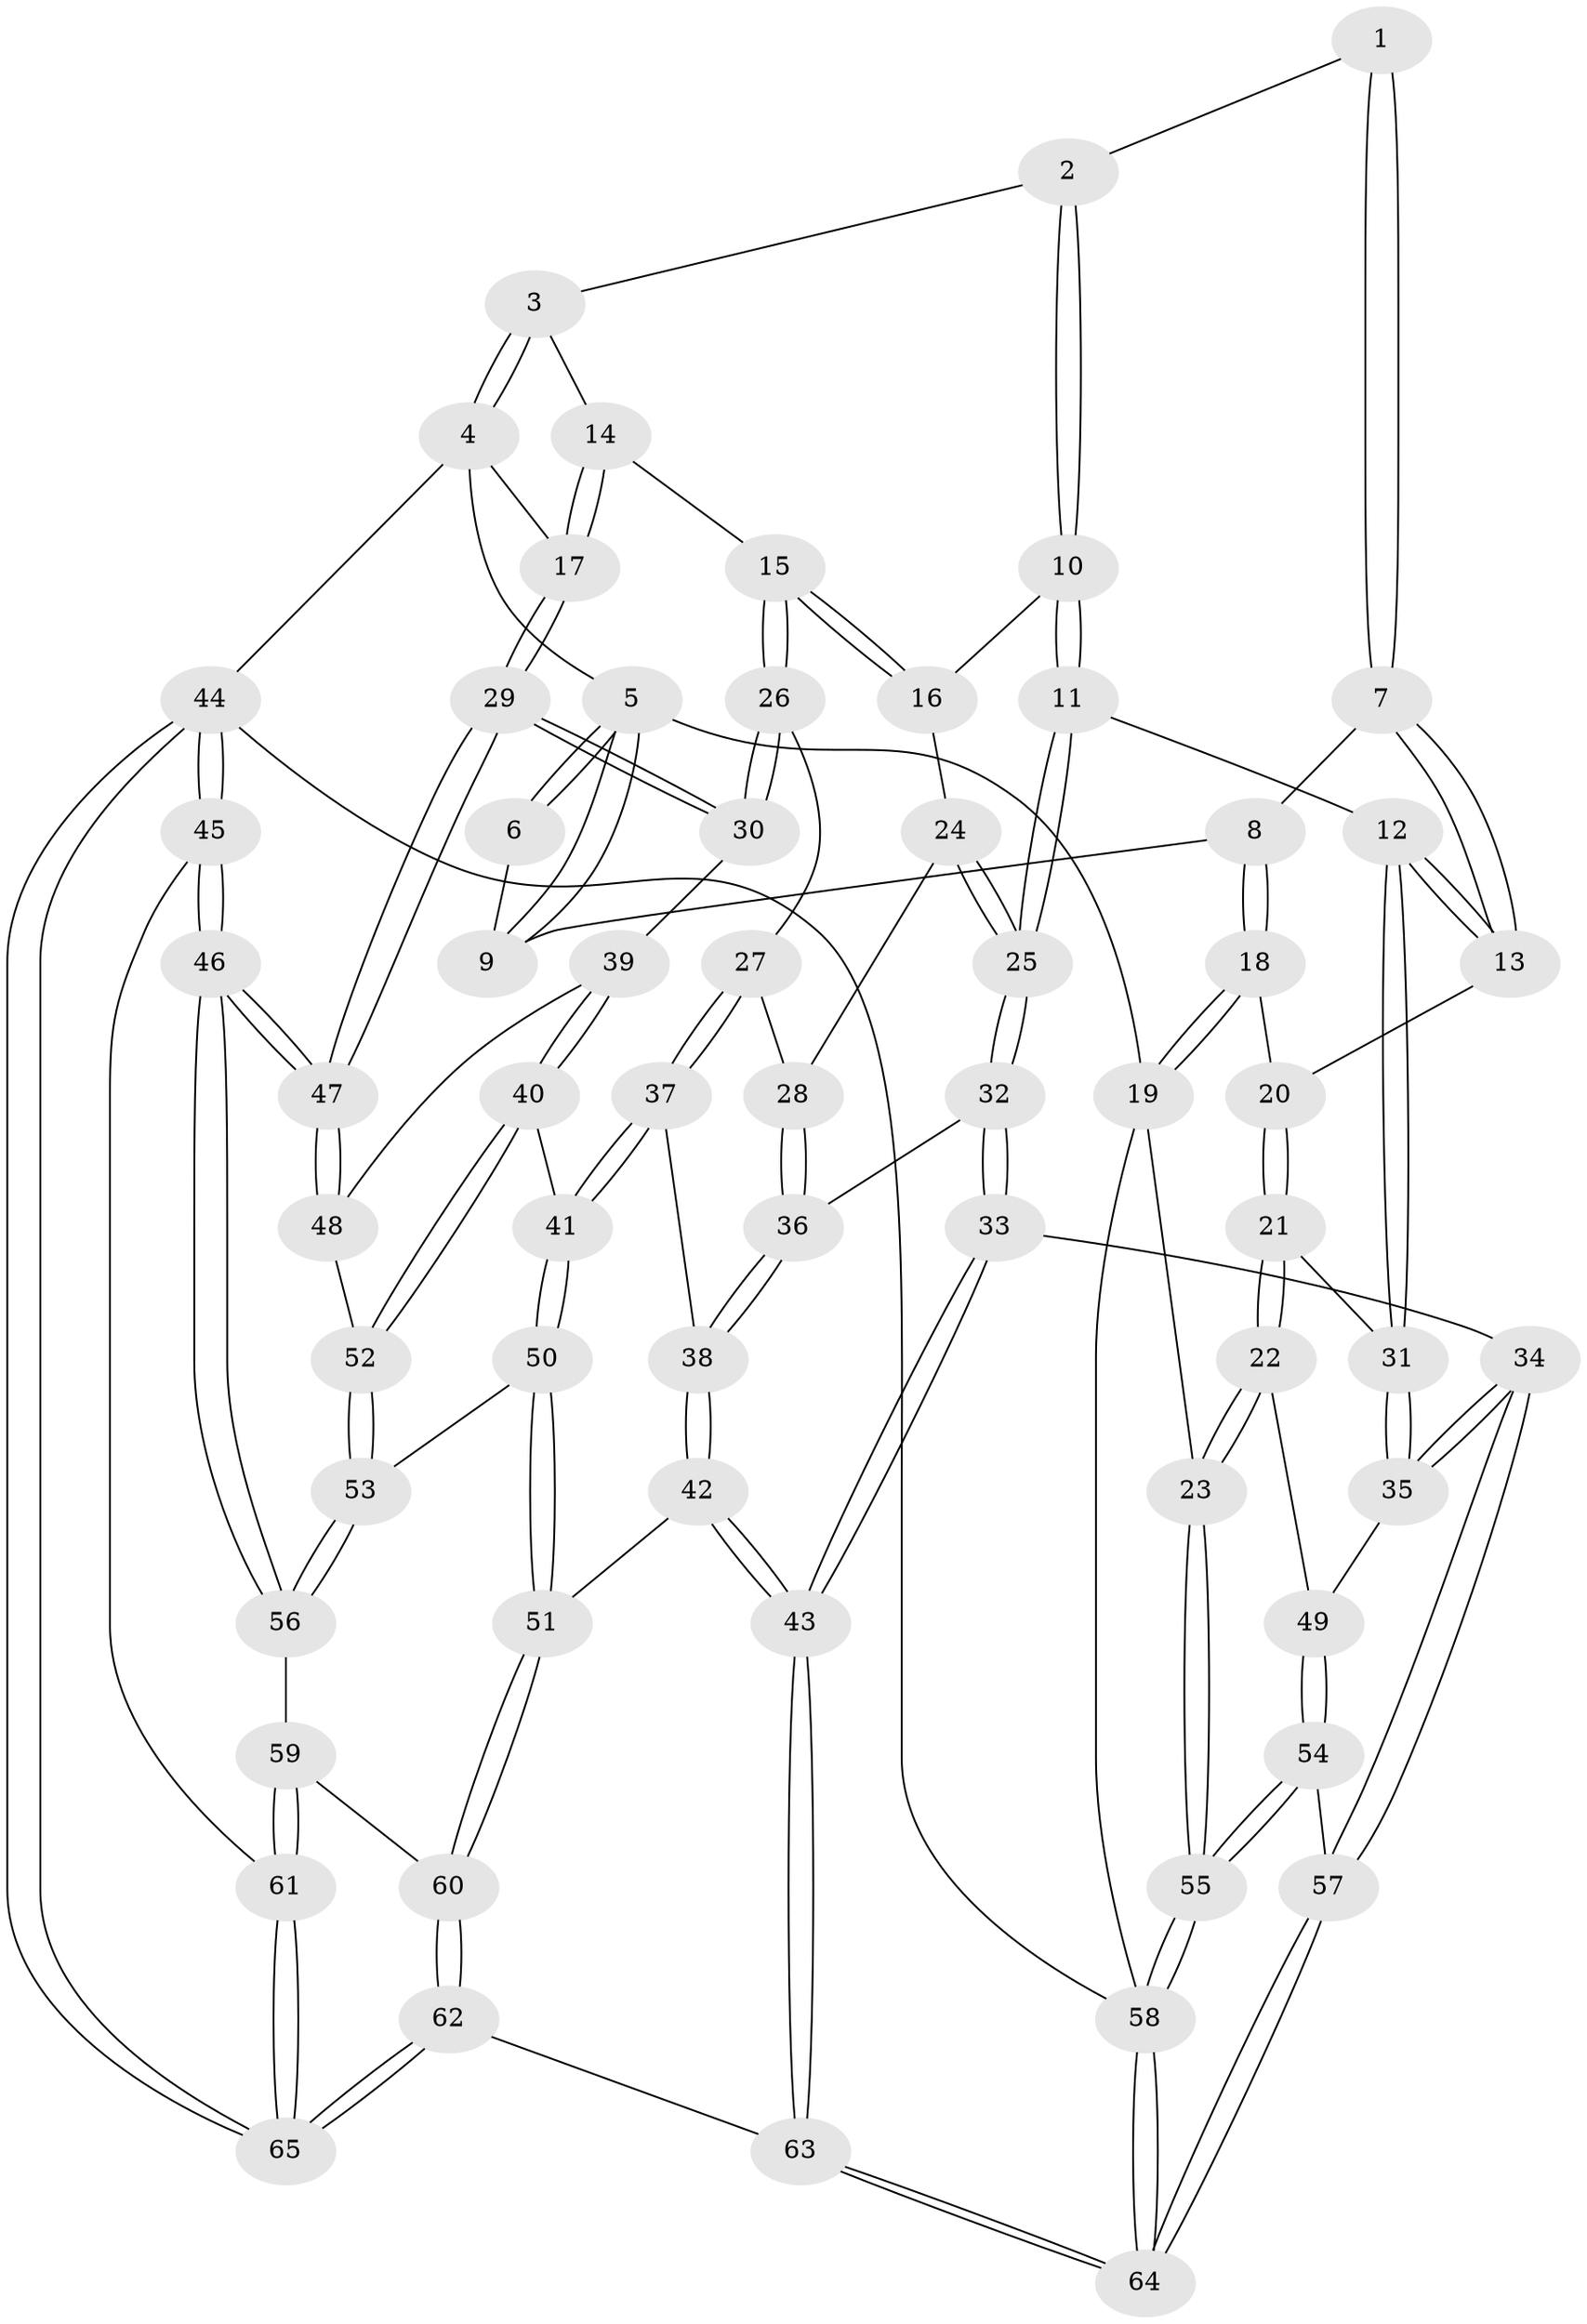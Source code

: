 // coarse degree distribution, {4: 0.46153846153846156, 7: 0.02564102564102564, 2: 0.02564102564102564, 5: 0.38461538461538464, 6: 0.05128205128205128, 3: 0.05128205128205128}
// Generated by graph-tools (version 1.1) at 2025/52/02/27/25 19:52:40]
// undirected, 65 vertices, 159 edges
graph export_dot {
graph [start="1"]
  node [color=gray90,style=filled];
  1 [pos="+0.31765026415584297+0"];
  2 [pos="+0.5615102921657754+0"];
  3 [pos="+0.6160169923501214+0"];
  4 [pos="+1+0"];
  5 [pos="+0+0"];
  6 [pos="+0.23684838302391872+0"];
  7 [pos="+0.21987430748662465+0.22729705285016896"];
  8 [pos="+0.0754020777684061+0.26555311252398056"];
  9 [pos="+0.05771574429190468+0.17358393514483295"];
  10 [pos="+0.5305349817597428+0.1735292351854988"];
  11 [pos="+0.37361015503031314+0.392201177218676"];
  12 [pos="+0.3422363741271201+0.39005364517270463"];
  13 [pos="+0.3259895592918666+0.37986881292384744"];
  14 [pos="+0.744089748554174+0.2353291446881683"];
  15 [pos="+0.7374060412084592+0.39882064864457706"];
  16 [pos="+0.6500424580159225+0.4030046708864494"];
  17 [pos="+1+0.26545699791491084"];
  18 [pos="+0+0.3318275770098171"];
  19 [pos="+0+0.39525241599060973"];
  20 [pos="+0.16298167039906636+0.4301076938151103"];
  21 [pos="+0.1495920651606512+0.4977361927159843"];
  22 [pos="+0+0.5620257350062071"];
  23 [pos="+0+0.5492992239940392"];
  24 [pos="+0.6357964208073694+0.4142186366922103"];
  25 [pos="+0.4593767571201827+0.46961114805009924"];
  26 [pos="+0.8558461475871983+0.46522940065555823"];
  27 [pos="+0.693768158691618+0.5623258525741737"];
  28 [pos="+0.6369004439986738+0.5491266320015129"];
  29 [pos="+1+0.35436325972286403"];
  30 [pos="+0.8684290404984512+0.4692543450544982"];
  31 [pos="+0.2370626260898562+0.5893787187717161"];
  32 [pos="+0.4659610852625068+0.5228808207399057"];
  33 [pos="+0.3851456008533536+0.7762096642205918"];
  34 [pos="+0.3700713167550118+0.7743288770429549"];
  35 [pos="+0.23447061043543788+0.649176892424207"];
  36 [pos="+0.601401687115261+0.5918592934949114"];
  37 [pos="+0.6880497627010548+0.6454417100807872"];
  38 [pos="+0.6120139379159785+0.6278004433936031"];
  39 [pos="+0.8622863251953179+0.4969840428409053"];
  40 [pos="+0.7249280704630285+0.6602364973896278"];
  41 [pos="+0.7146007169794356+0.6663079642370858"];
  42 [pos="+0.49601614469086935+0.8037636356442699"];
  43 [pos="+0.43708507064679464+0.8135485426147645"];
  44 [pos="+1+1"];
  45 [pos="+1+0.9541936442189832"];
  46 [pos="+1+0.8322913829235215"];
  47 [pos="+1+0.704349860490871"];
  48 [pos="+0.873214989726873+0.6442384650596346"];
  49 [pos="+0.1972660805382106+0.6525061938024297"];
  50 [pos="+0.7047709317823764+0.777991104307779"];
  51 [pos="+0.6759560173981741+0.8314152559203994"];
  52 [pos="+0.8672663628612102+0.6990902951673479"];
  53 [pos="+0.8692787044388941+0.7111141390775849"];
  54 [pos="+0.04632585326949369+0.7927638705303652"];
  55 [pos="+0+0.8063267659942231"];
  56 [pos="+0.9415445528662957+0.8001942368471531"];
  57 [pos="+0.21745875912965834+0.8737809876000232"];
  58 [pos="+0+1"];
  59 [pos="+0.825244766678867+0.8847320702609248"];
  60 [pos="+0.7024526290038641+0.8631583908104613"];
  61 [pos="+0.8489686114214586+0.9490876873096827"];
  62 [pos="+0.6614931175184141+1"];
  63 [pos="+0.4582541258473753+1"];
  64 [pos="+0+1"];
  65 [pos="+0.8674447812462492+1"];
  1 -- 2;
  1 -- 7;
  1 -- 7;
  2 -- 3;
  2 -- 10;
  2 -- 10;
  3 -- 4;
  3 -- 4;
  3 -- 14;
  4 -- 5;
  4 -- 17;
  4 -- 44;
  5 -- 6;
  5 -- 6;
  5 -- 9;
  5 -- 9;
  5 -- 19;
  6 -- 9;
  7 -- 8;
  7 -- 13;
  7 -- 13;
  8 -- 9;
  8 -- 18;
  8 -- 18;
  10 -- 11;
  10 -- 11;
  10 -- 16;
  11 -- 12;
  11 -- 25;
  11 -- 25;
  12 -- 13;
  12 -- 13;
  12 -- 31;
  12 -- 31;
  13 -- 20;
  14 -- 15;
  14 -- 17;
  14 -- 17;
  15 -- 16;
  15 -- 16;
  15 -- 26;
  15 -- 26;
  16 -- 24;
  17 -- 29;
  17 -- 29;
  18 -- 19;
  18 -- 19;
  18 -- 20;
  19 -- 23;
  19 -- 58;
  20 -- 21;
  20 -- 21;
  21 -- 22;
  21 -- 22;
  21 -- 31;
  22 -- 23;
  22 -- 23;
  22 -- 49;
  23 -- 55;
  23 -- 55;
  24 -- 25;
  24 -- 25;
  24 -- 28;
  25 -- 32;
  25 -- 32;
  26 -- 27;
  26 -- 30;
  26 -- 30;
  27 -- 28;
  27 -- 37;
  27 -- 37;
  28 -- 36;
  28 -- 36;
  29 -- 30;
  29 -- 30;
  29 -- 47;
  29 -- 47;
  30 -- 39;
  31 -- 35;
  31 -- 35;
  32 -- 33;
  32 -- 33;
  32 -- 36;
  33 -- 34;
  33 -- 43;
  33 -- 43;
  34 -- 35;
  34 -- 35;
  34 -- 57;
  34 -- 57;
  35 -- 49;
  36 -- 38;
  36 -- 38;
  37 -- 38;
  37 -- 41;
  37 -- 41;
  38 -- 42;
  38 -- 42;
  39 -- 40;
  39 -- 40;
  39 -- 48;
  40 -- 41;
  40 -- 52;
  40 -- 52;
  41 -- 50;
  41 -- 50;
  42 -- 43;
  42 -- 43;
  42 -- 51;
  43 -- 63;
  43 -- 63;
  44 -- 45;
  44 -- 45;
  44 -- 65;
  44 -- 65;
  44 -- 58;
  45 -- 46;
  45 -- 46;
  45 -- 61;
  46 -- 47;
  46 -- 47;
  46 -- 56;
  46 -- 56;
  47 -- 48;
  47 -- 48;
  48 -- 52;
  49 -- 54;
  49 -- 54;
  50 -- 51;
  50 -- 51;
  50 -- 53;
  51 -- 60;
  51 -- 60;
  52 -- 53;
  52 -- 53;
  53 -- 56;
  53 -- 56;
  54 -- 55;
  54 -- 55;
  54 -- 57;
  55 -- 58;
  55 -- 58;
  56 -- 59;
  57 -- 64;
  57 -- 64;
  58 -- 64;
  58 -- 64;
  59 -- 60;
  59 -- 61;
  59 -- 61;
  60 -- 62;
  60 -- 62;
  61 -- 65;
  61 -- 65;
  62 -- 63;
  62 -- 65;
  62 -- 65;
  63 -- 64;
  63 -- 64;
}
